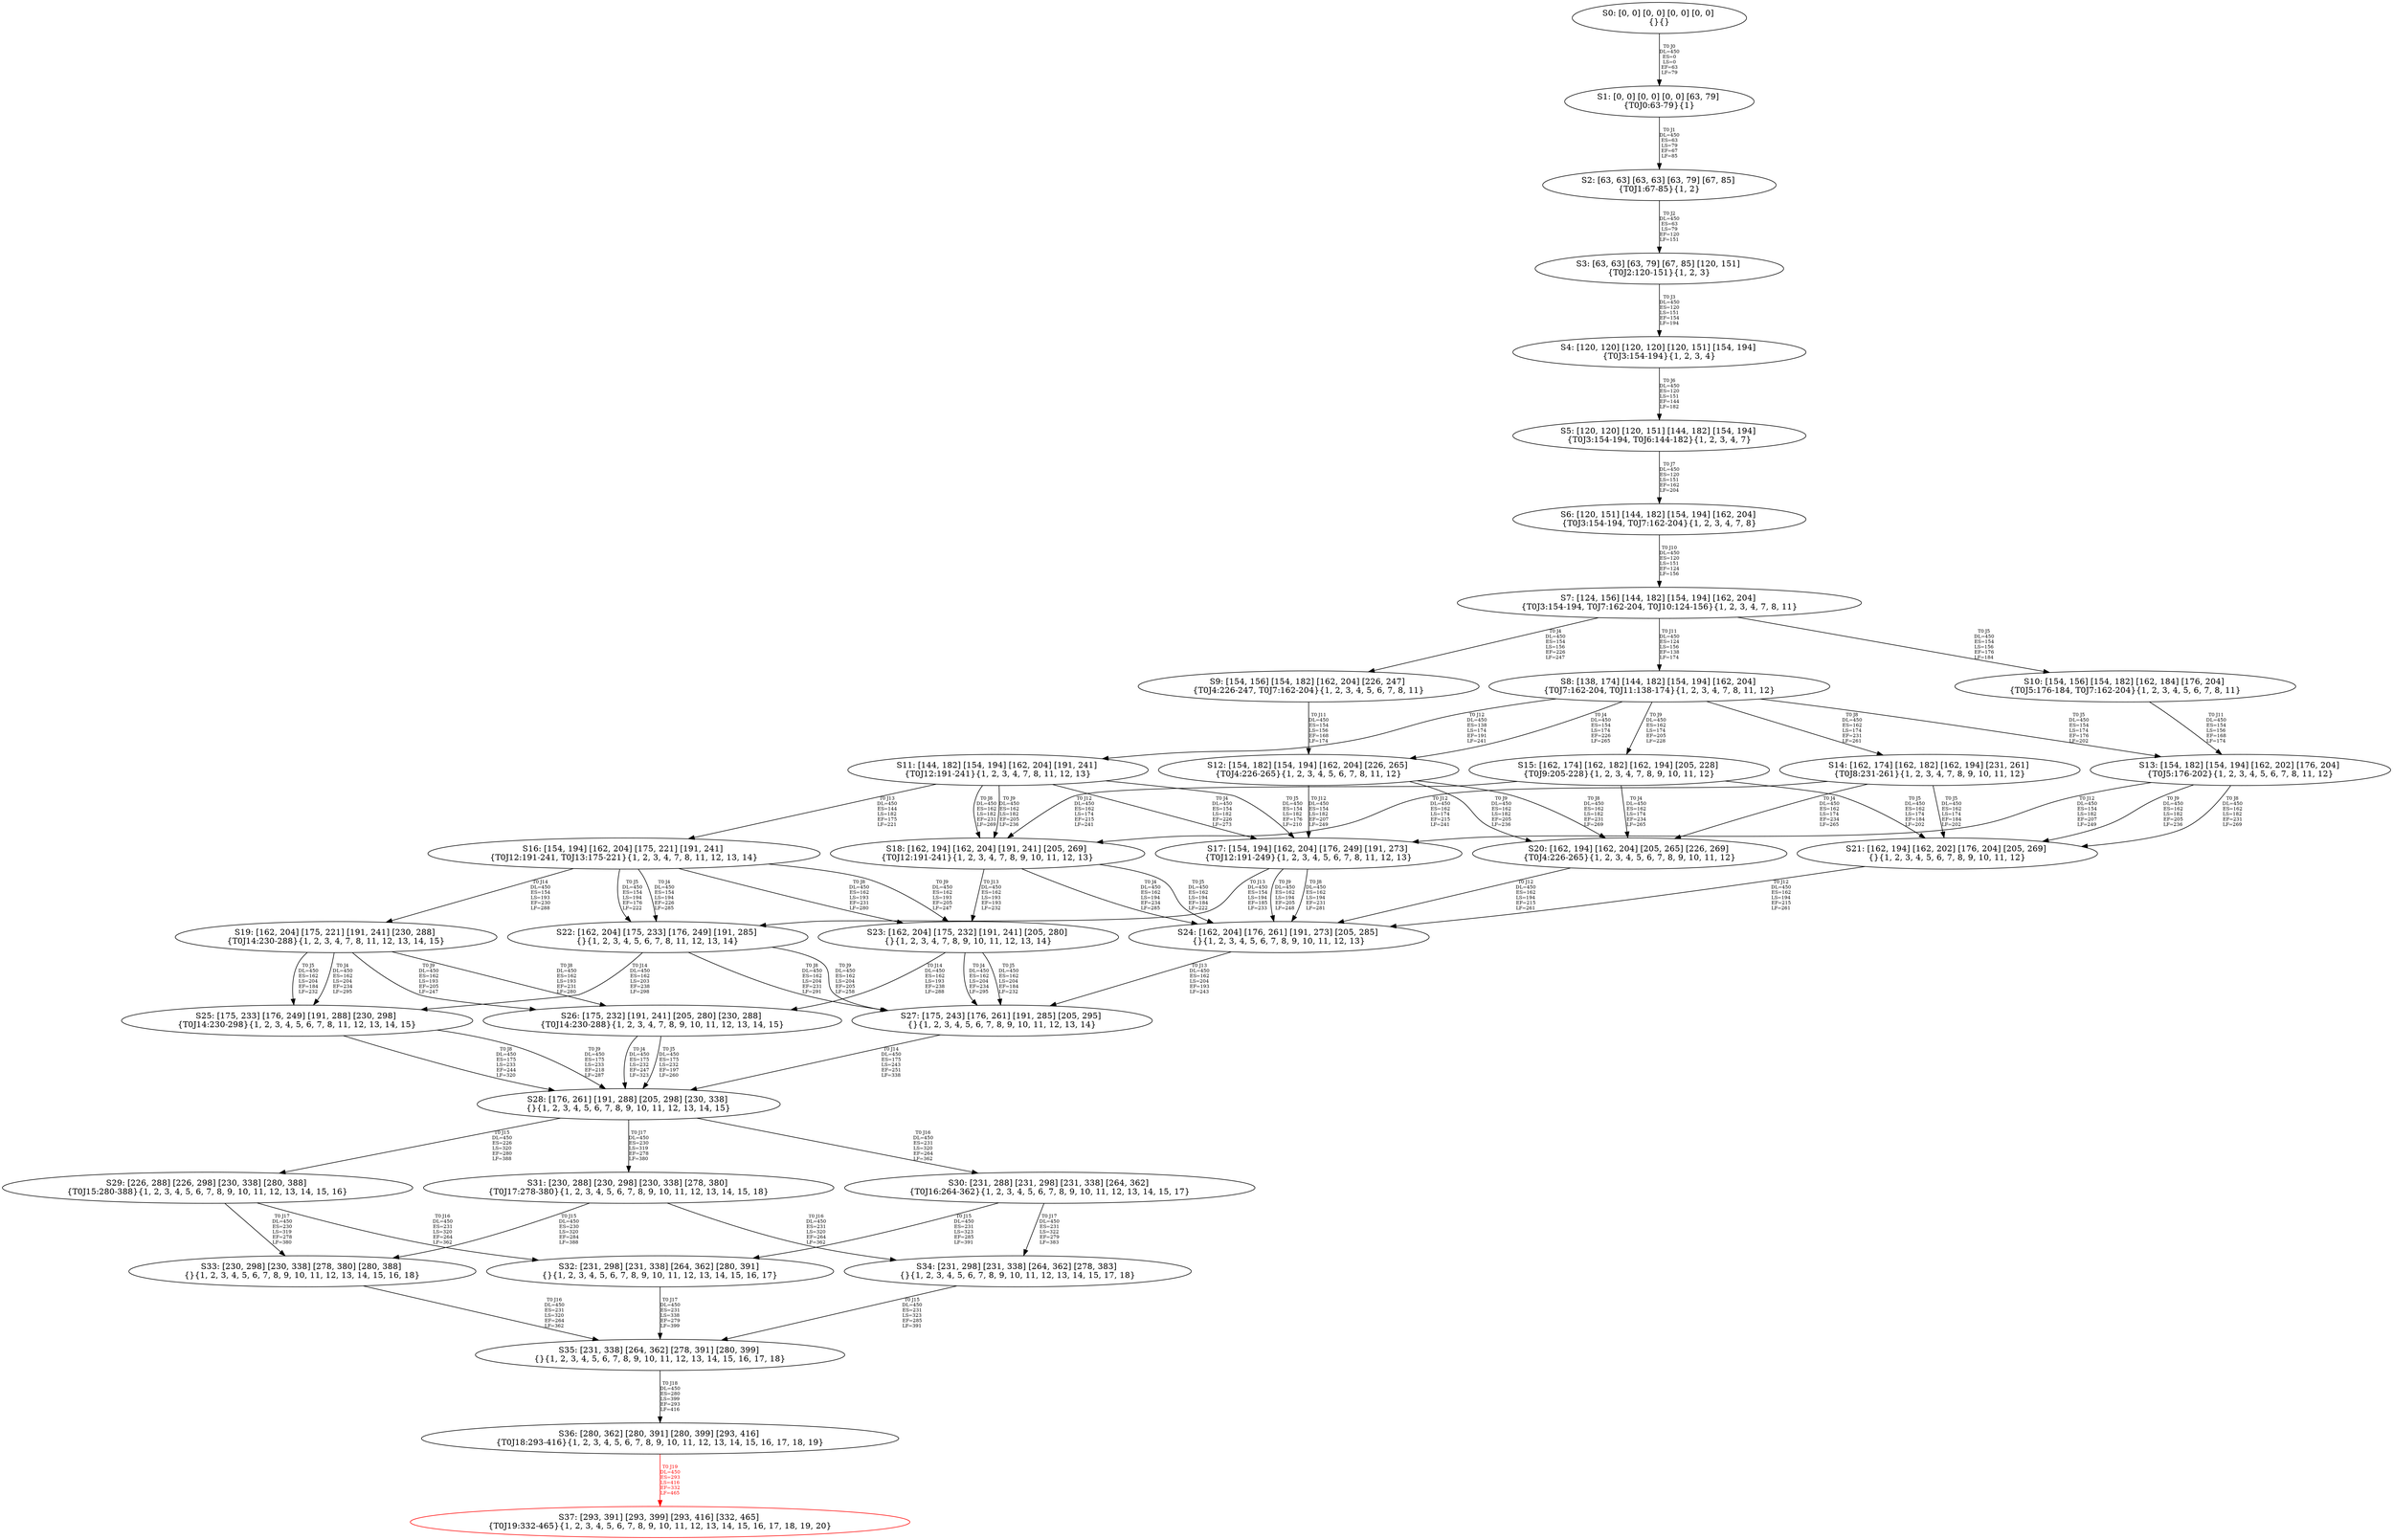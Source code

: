 digraph {
	S0[label="S0: [0, 0] [0, 0] [0, 0] [0, 0] \n{}{}"];
	S1[label="S1: [0, 0] [0, 0] [0, 0] [63, 79] \n{T0J0:63-79}{1}"];
	S2[label="S2: [63, 63] [63, 63] [63, 79] [67, 85] \n{T0J1:67-85}{1, 2}"];
	S3[label="S3: [63, 63] [63, 79] [67, 85] [120, 151] \n{T0J2:120-151}{1, 2, 3}"];
	S4[label="S4: [120, 120] [120, 120] [120, 151] [154, 194] \n{T0J3:154-194}{1, 2, 3, 4}"];
	S5[label="S5: [120, 120] [120, 151] [144, 182] [154, 194] \n{T0J3:154-194, T0J6:144-182}{1, 2, 3, 4, 7}"];
	S6[label="S6: [120, 151] [144, 182] [154, 194] [162, 204] \n{T0J3:154-194, T0J7:162-204}{1, 2, 3, 4, 7, 8}"];
	S7[label="S7: [124, 156] [144, 182] [154, 194] [162, 204] \n{T0J3:154-194, T0J7:162-204, T0J10:124-156}{1, 2, 3, 4, 7, 8, 11}"];
	S8[label="S8: [138, 174] [144, 182] [154, 194] [162, 204] \n{T0J7:162-204, T0J11:138-174}{1, 2, 3, 4, 7, 8, 11, 12}"];
	S9[label="S9: [154, 156] [154, 182] [162, 204] [226, 247] \n{T0J4:226-247, T0J7:162-204}{1, 2, 3, 4, 5, 6, 7, 8, 11}"];
	S10[label="S10: [154, 156] [154, 182] [162, 184] [176, 204] \n{T0J5:176-184, T0J7:162-204}{1, 2, 3, 4, 5, 6, 7, 8, 11}"];
	S11[label="S11: [144, 182] [154, 194] [162, 204] [191, 241] \n{T0J12:191-241}{1, 2, 3, 4, 7, 8, 11, 12, 13}"];
	S12[label="S12: [154, 182] [154, 194] [162, 204] [226, 265] \n{T0J4:226-265}{1, 2, 3, 4, 5, 6, 7, 8, 11, 12}"];
	S13[label="S13: [154, 182] [154, 194] [162, 202] [176, 204] \n{T0J5:176-202}{1, 2, 3, 4, 5, 6, 7, 8, 11, 12}"];
	S14[label="S14: [162, 174] [162, 182] [162, 194] [231, 261] \n{T0J8:231-261}{1, 2, 3, 4, 7, 8, 9, 10, 11, 12}"];
	S15[label="S15: [162, 174] [162, 182] [162, 194] [205, 228] \n{T0J9:205-228}{1, 2, 3, 4, 7, 8, 9, 10, 11, 12}"];
	S16[label="S16: [154, 194] [162, 204] [175, 221] [191, 241] \n{T0J12:191-241, T0J13:175-221}{1, 2, 3, 4, 7, 8, 11, 12, 13, 14}"];
	S17[label="S17: [154, 194] [162, 204] [176, 249] [191, 273] \n{T0J12:191-249}{1, 2, 3, 4, 5, 6, 7, 8, 11, 12, 13}"];
	S18[label="S18: [162, 194] [162, 204] [191, 241] [205, 269] \n{T0J12:191-241}{1, 2, 3, 4, 7, 8, 9, 10, 11, 12, 13}"];
	S19[label="S19: [162, 204] [175, 221] [191, 241] [230, 288] \n{T0J14:230-288}{1, 2, 3, 4, 7, 8, 11, 12, 13, 14, 15}"];
	S20[label="S20: [162, 194] [162, 204] [205, 265] [226, 269] \n{T0J4:226-265}{1, 2, 3, 4, 5, 6, 7, 8, 9, 10, 11, 12}"];
	S21[label="S21: [162, 194] [162, 202] [176, 204] [205, 269] \n{}{1, 2, 3, 4, 5, 6, 7, 8, 9, 10, 11, 12}"];
	S22[label="S22: [162, 204] [175, 233] [176, 249] [191, 285] \n{}{1, 2, 3, 4, 5, 6, 7, 8, 11, 12, 13, 14}"];
	S23[label="S23: [162, 204] [175, 232] [191, 241] [205, 280] \n{}{1, 2, 3, 4, 7, 8, 9, 10, 11, 12, 13, 14}"];
	S24[label="S24: [162, 204] [176, 261] [191, 273] [205, 285] \n{}{1, 2, 3, 4, 5, 6, 7, 8, 9, 10, 11, 12, 13}"];
	S25[label="S25: [175, 233] [176, 249] [191, 288] [230, 298] \n{T0J14:230-298}{1, 2, 3, 4, 5, 6, 7, 8, 11, 12, 13, 14, 15}"];
	S26[label="S26: [175, 232] [191, 241] [205, 280] [230, 288] \n{T0J14:230-288}{1, 2, 3, 4, 7, 8, 9, 10, 11, 12, 13, 14, 15}"];
	S27[label="S27: [175, 243] [176, 261] [191, 285] [205, 295] \n{}{1, 2, 3, 4, 5, 6, 7, 8, 9, 10, 11, 12, 13, 14}"];
	S28[label="S28: [176, 261] [191, 288] [205, 298] [230, 338] \n{}{1, 2, 3, 4, 5, 6, 7, 8, 9, 10, 11, 12, 13, 14, 15}"];
	S29[label="S29: [226, 288] [226, 298] [230, 338] [280, 388] \n{T0J15:280-388}{1, 2, 3, 4, 5, 6, 7, 8, 9, 10, 11, 12, 13, 14, 15, 16}"];
	S30[label="S30: [231, 288] [231, 298] [231, 338] [264, 362] \n{T0J16:264-362}{1, 2, 3, 4, 5, 6, 7, 8, 9, 10, 11, 12, 13, 14, 15, 17}"];
	S31[label="S31: [230, 288] [230, 298] [230, 338] [278, 380] \n{T0J17:278-380}{1, 2, 3, 4, 5, 6, 7, 8, 9, 10, 11, 12, 13, 14, 15, 18}"];
	S32[label="S32: [231, 298] [231, 338] [264, 362] [280, 391] \n{}{1, 2, 3, 4, 5, 6, 7, 8, 9, 10, 11, 12, 13, 14, 15, 16, 17}"];
	S33[label="S33: [230, 298] [230, 338] [278, 380] [280, 388] \n{}{1, 2, 3, 4, 5, 6, 7, 8, 9, 10, 11, 12, 13, 14, 15, 16, 18}"];
	S34[label="S34: [231, 298] [231, 338] [264, 362] [278, 383] \n{}{1, 2, 3, 4, 5, 6, 7, 8, 9, 10, 11, 12, 13, 14, 15, 17, 18}"];
	S35[label="S35: [231, 338] [264, 362] [278, 391] [280, 399] \n{}{1, 2, 3, 4, 5, 6, 7, 8, 9, 10, 11, 12, 13, 14, 15, 16, 17, 18}"];
	S36[label="S36: [280, 362] [280, 391] [280, 399] [293, 416] \n{T0J18:293-416}{1, 2, 3, 4, 5, 6, 7, 8, 9, 10, 11, 12, 13, 14, 15, 16, 17, 18, 19}"];
	S37[label="S37: [293, 391] [293, 399] [293, 416] [332, 465] \n{T0J19:332-465}{1, 2, 3, 4, 5, 6, 7, 8, 9, 10, 11, 12, 13, 14, 15, 16, 17, 18, 19, 20}"];
	S0 -> S1[label="T0 J0\nDL=450\nES=0\nLS=0\nEF=63\nLF=79",fontsize=8];
	S1 -> S2[label="T0 J1\nDL=450\nES=63\nLS=79\nEF=67\nLF=85",fontsize=8];
	S2 -> S3[label="T0 J2\nDL=450\nES=63\nLS=79\nEF=120\nLF=151",fontsize=8];
	S3 -> S4[label="T0 J3\nDL=450\nES=120\nLS=151\nEF=154\nLF=194",fontsize=8];
	S4 -> S5[label="T0 J6\nDL=450\nES=120\nLS=151\nEF=144\nLF=182",fontsize=8];
	S5 -> S6[label="T0 J7\nDL=450\nES=120\nLS=151\nEF=162\nLF=204",fontsize=8];
	S6 -> S7[label="T0 J10\nDL=450\nES=120\nLS=151\nEF=124\nLF=156",fontsize=8];
	S7 -> S9[label="T0 J4\nDL=450\nES=154\nLS=156\nEF=226\nLF=247",fontsize=8];
	S7 -> S10[label="T0 J5\nDL=450\nES=154\nLS=156\nEF=176\nLF=184",fontsize=8];
	S7 -> S8[label="T0 J11\nDL=450\nES=124\nLS=156\nEF=138\nLF=174",fontsize=8];
	S8 -> S12[label="T0 J4\nDL=450\nES=154\nLS=174\nEF=226\nLF=265",fontsize=8];
	S8 -> S13[label="T0 J5\nDL=450\nES=154\nLS=174\nEF=176\nLF=202",fontsize=8];
	S8 -> S14[label="T0 J8\nDL=450\nES=162\nLS=174\nEF=231\nLF=261",fontsize=8];
	S8 -> S15[label="T0 J9\nDL=450\nES=162\nLS=174\nEF=205\nLF=228",fontsize=8];
	S8 -> S11[label="T0 J12\nDL=450\nES=138\nLS=174\nEF=191\nLF=241",fontsize=8];
	S9 -> S12[label="T0 J11\nDL=450\nES=154\nLS=156\nEF=168\nLF=174",fontsize=8];
	S10 -> S13[label="T0 J11\nDL=450\nES=154\nLS=156\nEF=168\nLF=174",fontsize=8];
	S11 -> S17[label="T0 J4\nDL=450\nES=154\nLS=182\nEF=226\nLF=273",fontsize=8];
	S11 -> S17[label="T0 J5\nDL=450\nES=154\nLS=182\nEF=176\nLF=210",fontsize=8];
	S11 -> S18[label="T0 J8\nDL=450\nES=162\nLS=182\nEF=231\nLF=269",fontsize=8];
	S11 -> S18[label="T0 J9\nDL=450\nES=162\nLS=182\nEF=205\nLF=236",fontsize=8];
	S11 -> S16[label="T0 J13\nDL=450\nES=144\nLS=182\nEF=175\nLF=221",fontsize=8];
	S12 -> S20[label="T0 J8\nDL=450\nES=162\nLS=182\nEF=231\nLF=269",fontsize=8];
	S12 -> S20[label="T0 J9\nDL=450\nES=162\nLS=182\nEF=205\nLF=236",fontsize=8];
	S12 -> S17[label="T0 J12\nDL=450\nES=154\nLS=182\nEF=207\nLF=249",fontsize=8];
	S13 -> S21[label="T0 J8\nDL=450\nES=162\nLS=182\nEF=231\nLF=269",fontsize=8];
	S13 -> S21[label="T0 J9\nDL=450\nES=162\nLS=182\nEF=205\nLF=236",fontsize=8];
	S13 -> S17[label="T0 J12\nDL=450\nES=154\nLS=182\nEF=207\nLF=249",fontsize=8];
	S14 -> S20[label="T0 J4\nDL=450\nES=162\nLS=174\nEF=234\nLF=265",fontsize=8];
	S14 -> S21[label="T0 J5\nDL=450\nES=162\nLS=174\nEF=184\nLF=202",fontsize=8];
	S14 -> S18[label="T0 J12\nDL=450\nES=162\nLS=174\nEF=215\nLF=241",fontsize=8];
	S15 -> S20[label="T0 J4\nDL=450\nES=162\nLS=174\nEF=234\nLF=265",fontsize=8];
	S15 -> S21[label="T0 J5\nDL=450\nES=162\nLS=174\nEF=184\nLF=202",fontsize=8];
	S15 -> S18[label="T0 J12\nDL=450\nES=162\nLS=174\nEF=215\nLF=241",fontsize=8];
	S16 -> S22[label="T0 J4\nDL=450\nES=154\nLS=194\nEF=226\nLF=285",fontsize=8];
	S16 -> S22[label="T0 J5\nDL=450\nES=154\nLS=194\nEF=176\nLF=222",fontsize=8];
	S16 -> S23[label="T0 J8\nDL=450\nES=162\nLS=193\nEF=231\nLF=280",fontsize=8];
	S16 -> S23[label="T0 J9\nDL=450\nES=162\nLS=193\nEF=205\nLF=247",fontsize=8];
	S16 -> S19[label="T0 J14\nDL=450\nES=154\nLS=193\nEF=230\nLF=288",fontsize=8];
	S17 -> S24[label="T0 J8\nDL=450\nES=162\nLS=194\nEF=231\nLF=281",fontsize=8];
	S17 -> S24[label="T0 J9\nDL=450\nES=162\nLS=194\nEF=205\nLF=248",fontsize=8];
	S17 -> S22[label="T0 J13\nDL=450\nES=154\nLS=194\nEF=185\nLF=233",fontsize=8];
	S18 -> S24[label="T0 J4\nDL=450\nES=162\nLS=194\nEF=234\nLF=285",fontsize=8];
	S18 -> S24[label="T0 J5\nDL=450\nES=162\nLS=194\nEF=184\nLF=222",fontsize=8];
	S18 -> S23[label="T0 J13\nDL=450\nES=162\nLS=193\nEF=193\nLF=232",fontsize=8];
	S19 -> S25[label="T0 J4\nDL=450\nES=162\nLS=204\nEF=234\nLF=295",fontsize=8];
	S19 -> S25[label="T0 J5\nDL=450\nES=162\nLS=204\nEF=184\nLF=232",fontsize=8];
	S19 -> S26[label="T0 J8\nDL=450\nES=162\nLS=193\nEF=231\nLF=280",fontsize=8];
	S19 -> S26[label="T0 J9\nDL=450\nES=162\nLS=193\nEF=205\nLF=247",fontsize=8];
	S20 -> S24[label="T0 J12\nDL=450\nES=162\nLS=194\nEF=215\nLF=261",fontsize=8];
	S21 -> S24[label="T0 J12\nDL=450\nES=162\nLS=194\nEF=215\nLF=261",fontsize=8];
	S22 -> S27[label="T0 J8\nDL=450\nES=162\nLS=204\nEF=231\nLF=291",fontsize=8];
	S22 -> S27[label="T0 J9\nDL=450\nES=162\nLS=204\nEF=205\nLF=258",fontsize=8];
	S22 -> S25[label="T0 J14\nDL=450\nES=162\nLS=203\nEF=238\nLF=298",fontsize=8];
	S23 -> S27[label="T0 J4\nDL=450\nES=162\nLS=204\nEF=234\nLF=295",fontsize=8];
	S23 -> S27[label="T0 J5\nDL=450\nES=162\nLS=204\nEF=184\nLF=232",fontsize=8];
	S23 -> S26[label="T0 J14\nDL=450\nES=162\nLS=193\nEF=238\nLF=288",fontsize=8];
	S24 -> S27[label="T0 J13\nDL=450\nES=162\nLS=204\nEF=193\nLF=243",fontsize=8];
	S25 -> S28[label="T0 J8\nDL=450\nES=175\nLS=233\nEF=244\nLF=320",fontsize=8];
	S25 -> S28[label="T0 J9\nDL=450\nES=175\nLS=233\nEF=218\nLF=287",fontsize=8];
	S26 -> S28[label="T0 J4\nDL=450\nES=175\nLS=232\nEF=247\nLF=323",fontsize=8];
	S26 -> S28[label="T0 J5\nDL=450\nES=175\nLS=232\nEF=197\nLF=260",fontsize=8];
	S27 -> S28[label="T0 J14\nDL=450\nES=175\nLS=243\nEF=251\nLF=338",fontsize=8];
	S28 -> S29[label="T0 J15\nDL=450\nES=226\nLS=320\nEF=280\nLF=388",fontsize=8];
	S28 -> S30[label="T0 J16\nDL=450\nES=231\nLS=320\nEF=264\nLF=362",fontsize=8];
	S28 -> S31[label="T0 J17\nDL=450\nES=230\nLS=319\nEF=278\nLF=380",fontsize=8];
	S29 -> S32[label="T0 J16\nDL=450\nES=231\nLS=320\nEF=264\nLF=362",fontsize=8];
	S29 -> S33[label="T0 J17\nDL=450\nES=230\nLS=319\nEF=278\nLF=380",fontsize=8];
	S30 -> S32[label="T0 J15\nDL=450\nES=231\nLS=323\nEF=285\nLF=391",fontsize=8];
	S30 -> S34[label="T0 J17\nDL=450\nES=231\nLS=322\nEF=279\nLF=383",fontsize=8];
	S31 -> S33[label="T0 J15\nDL=450\nES=230\nLS=320\nEF=284\nLF=388",fontsize=8];
	S31 -> S34[label="T0 J16\nDL=450\nES=231\nLS=320\nEF=264\nLF=362",fontsize=8];
	S32 -> S35[label="T0 J17\nDL=450\nES=231\nLS=338\nEF=279\nLF=399",fontsize=8];
	S33 -> S35[label="T0 J16\nDL=450\nES=231\nLS=320\nEF=264\nLF=362",fontsize=8];
	S34 -> S35[label="T0 J15\nDL=450\nES=231\nLS=323\nEF=285\nLF=391",fontsize=8];
	S35 -> S36[label="T0 J18\nDL=450\nES=280\nLS=399\nEF=293\nLF=416",fontsize=8];
	S36 -> S37[label="T0 J19\nDL=450\nES=293\nLS=416\nEF=332\nLF=465",color=Red,fontcolor=Red,fontsize=8];
S37[color=Red];
}
